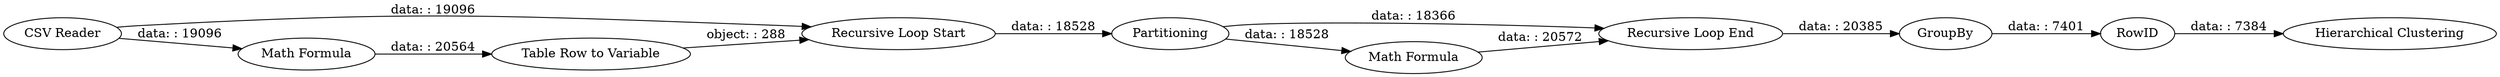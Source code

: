 digraph {
	"8423482906744801347_7" [label="Table Row to Variable"]
	"8423482906744801347_28" [label=Partitioning]
	"8423482906744801347_33" [label="Recursive Loop End"]
	"8423482906744801347_32" [label="Recursive Loop Start"]
	"8423482906744801347_37" [label="Math Formula"]
	"8423482906744801347_35" [label=RowID]
	"8423482906744801347_3" [label="CSV Reader"]
	"8423482906744801347_36" [label=GroupBy]
	"8423482906744801347_4" [label="Math Formula"]
	"8423482906744801347_34" [label="Hierarchical Clustering"]
	"8423482906744801347_37" -> "8423482906744801347_33" [label="data: : 20572"]
	"8423482906744801347_3" -> "8423482906744801347_4" [label="data: : 19096"]
	"8423482906744801347_33" -> "8423482906744801347_36" [label="data: : 20385"]
	"8423482906744801347_4" -> "8423482906744801347_7" [label="data: : 20564"]
	"8423482906744801347_36" -> "8423482906744801347_35" [label="data: : 7401"]
	"8423482906744801347_28" -> "8423482906744801347_33" [label="data: : 18366"]
	"8423482906744801347_3" -> "8423482906744801347_32" [label="data: : 19096"]
	"8423482906744801347_28" -> "8423482906744801347_37" [label="data: : 18528"]
	"8423482906744801347_32" -> "8423482906744801347_28" [label="data: : 18528"]
	"8423482906744801347_7" -> "8423482906744801347_32" [label="object: : 288"]
	"8423482906744801347_35" -> "8423482906744801347_34" [label="data: : 7384"]
	rankdir=LR
}
